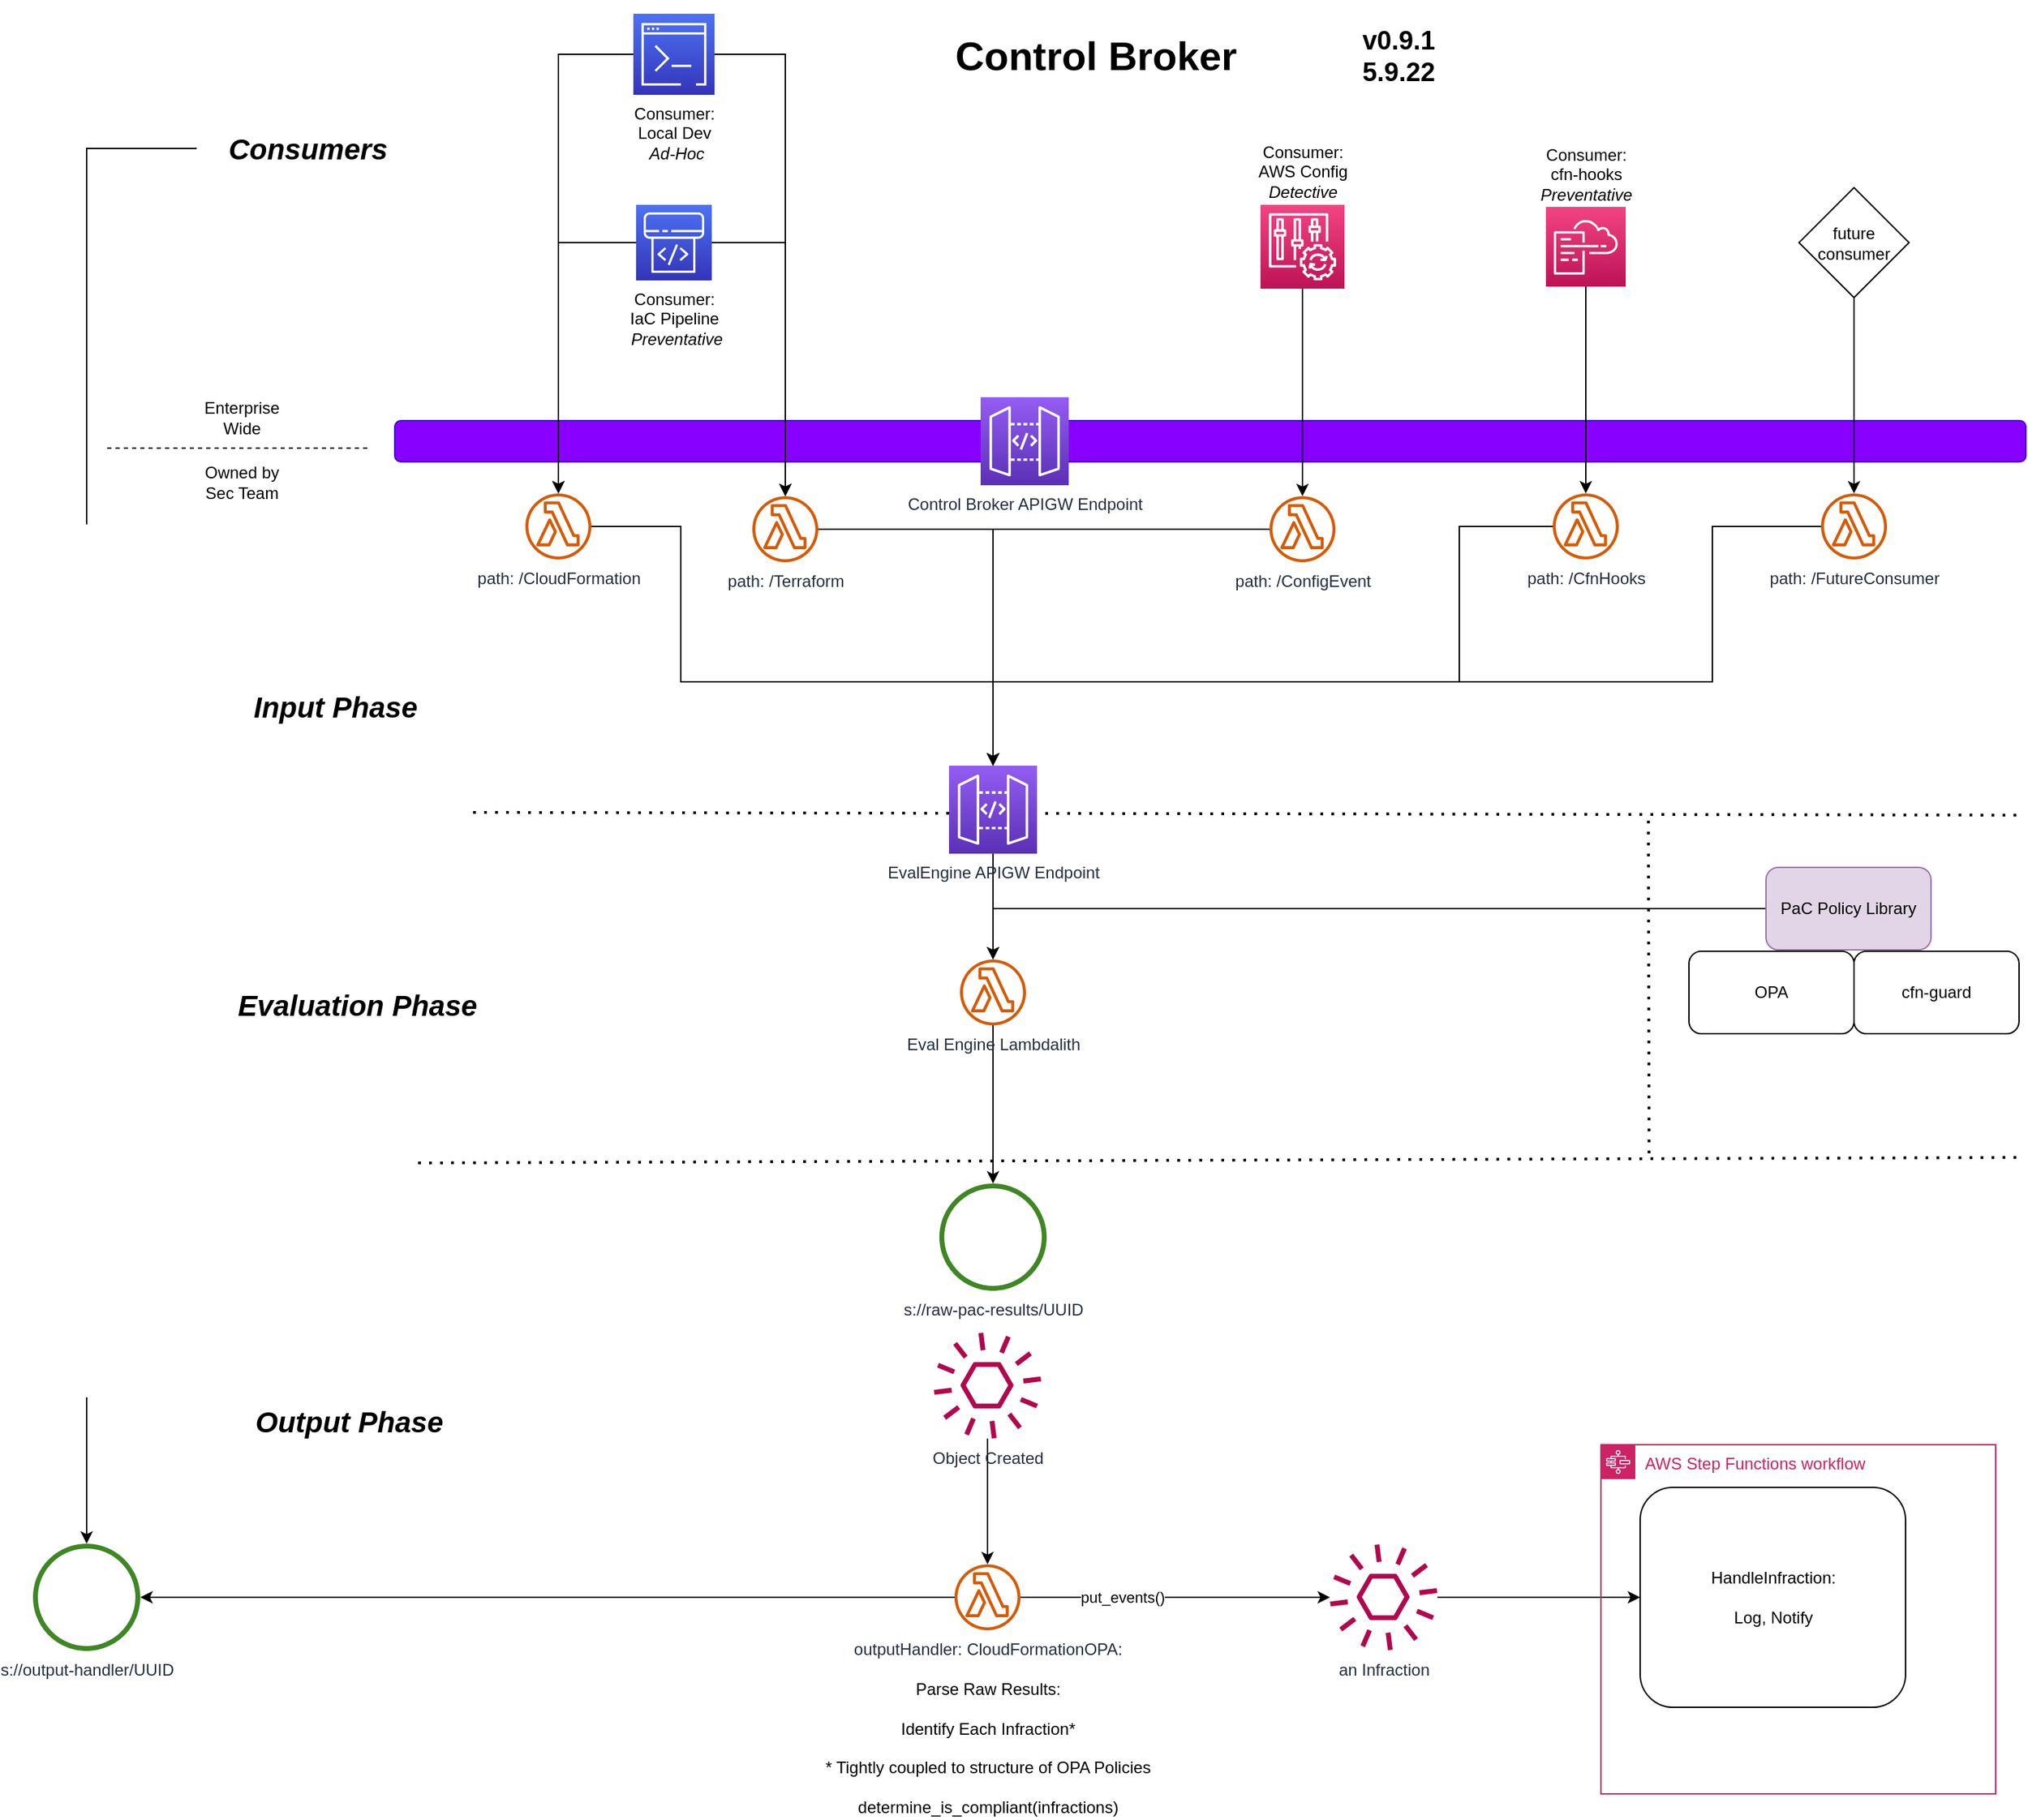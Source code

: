 <mxfile version="18.0.1" type="device"><diagram id="O6_g6rfeyY3l5yGmUPyJ" name="Page-1"><mxGraphModel dx="277" dy="-54" grid="0" gridSize="10" guides="1" tooltips="1" connect="1" arrows="1" fold="1" page="0" pageScale="1" pageWidth="850" pageHeight="1100" math="0" shadow="0"><root><mxCell id="0"/><mxCell id="1" parent="0"/><mxCell id="fZofBcq5oCz9Sc35H1Ui-1" value="" style="rounded=1;whiteSpace=wrap;html=1;fillColor=#8800FF;fontColor=#ffffff;strokeColor=#3700CC;" vertex="1" parent="1"><mxGeometry x="2929" y="2082" width="1186" height="30" as="geometry"/></mxCell><mxCell id="byVDY29nQZF4VSURBHe3-16" value="" style="endArrow=none;dashed=1;html=1;dashPattern=1 3;strokeWidth=2;rounded=0;" parent="1" edge="1"><mxGeometry width="50" height="50" relative="1" as="geometry"><mxPoint x="2946" y="2622" as="sourcePoint"/><mxPoint x="4113" y="2618" as="targetPoint"/></mxGeometry></mxCell><mxCell id="byVDY29nQZF4VSURBHe3-17" value="" style="endArrow=none;dashed=1;html=1;dashPattern=1 3;strokeWidth=2;rounded=0;startArrow=none;" parent="1" edge="1"><mxGeometry width="50" height="50" relative="1" as="geometry"><mxPoint x="2986" y="2367" as="sourcePoint"/><mxPoint x="4113" y="2369" as="targetPoint"/></mxGeometry></mxCell><mxCell id="byVDY29nQZF4VSURBHe3-69" style="edgeStyle=orthogonalEdgeStyle;rounded=0;orthogonalLoop=1;jettySize=auto;html=1;fontSize=19;" parent="1" source="byVDY29nQZF4VSURBHe3-19" target="byVDY29nQZF4VSURBHe3-62" edge="1"><mxGeometry relative="1" as="geometry"/></mxCell><mxCell id="byVDY29nQZF4VSURBHe3-19" value="PaC Policy Library" style="rounded=1;whiteSpace=wrap;html=1;fillColor=#e1d5e7;strokeColor=#9673a6;" parent="1" vertex="1"><mxGeometry x="3926" y="2407" width="120" height="60" as="geometry"/></mxCell><mxCell id="Pe6eLcHGZdQqA4otXiGX-18" style="edgeStyle=orthogonalEdgeStyle;rounded=0;orthogonalLoop=1;jettySize=auto;html=1;fontSize=21;exitX=0;exitY=0.5;exitDx=0;exitDy=0;" parent="1" source="LnTNzpP2XTJ122wjodGH-1" edge="1" target="bNEK6T78voPbk1FEEOTQ-4"><mxGeometry relative="1" as="geometry"><mxPoint x="2701.5" y="3180" as="targetPoint"/></mxGeometry></mxCell><mxCell id="byVDY29nQZF4VSURBHe3-29" value="Control Broker APIGW Endpoint" style="sketch=0;points=[[0,0,0],[0.25,0,0],[0.5,0,0],[0.75,0,0],[1,0,0],[0,1,0],[0.25,1,0],[0.5,1,0],[0.75,1,0],[1,1,0],[0,0.25,0],[0,0.5,0],[0,0.75,0],[1,0.25,0],[1,0.5,0],[1,0.75,0]];outlineConnect=0;fontColor=#232F3E;gradientColor=#945DF2;gradientDirection=north;fillColor=#5A30B5;strokeColor=#ffffff;dashed=0;verticalLabelPosition=bottom;verticalAlign=top;align=center;html=1;fontSize=12;fontStyle=0;aspect=fixed;shape=mxgraph.aws4.resourceIcon;resIcon=mxgraph.aws4.api_gateway;" parent="1" vertex="1"><mxGeometry x="3355" y="2065" width="64" height="64" as="geometry"/></mxCell><mxCell id="fZofBcq5oCz9Sc35H1Ui-14" style="edgeStyle=orthogonalEdgeStyle;rounded=0;orthogonalLoop=1;jettySize=auto;html=1;" edge="1" parent="1" source="byVDY29nQZF4VSURBHe3-32" target="byVDY29nQZF4VSURBHe3-59"><mxGeometry relative="1" as="geometry"><Array as="points"><mxPoint x="3137" y="2159"/><mxPoint x="3137" y="2272"/><mxPoint x="3364" y="2272"/></Array></mxGeometry></mxCell><mxCell id="byVDY29nQZF4VSURBHe3-32" value="path: /CloudFormation" style="sketch=0;outlineConnect=0;fontColor=#232F3E;gradientColor=none;fillColor=#D45B07;strokeColor=none;dashed=0;verticalLabelPosition=bottom;verticalAlign=top;align=center;html=1;fontSize=12;fontStyle=0;aspect=fixed;pointerEvents=1;shape=mxgraph.aws4.lambda_function;" parent="1" vertex="1"><mxGeometry x="3024" y="2135" width="48" height="48" as="geometry"/></mxCell><mxCell id="fZofBcq5oCz9Sc35H1Ui-16" style="edgeStyle=orthogonalEdgeStyle;rounded=0;orthogonalLoop=1;jettySize=auto;html=1;" edge="1" parent="1" source="byVDY29nQZF4VSURBHe3-34" target="byVDY29nQZF4VSURBHe3-59"><mxGeometry relative="1" as="geometry"/></mxCell><mxCell id="byVDY29nQZF4VSURBHe3-34" value="path: /ConfigEvent" style="sketch=0;outlineConnect=0;fontColor=#232F3E;gradientColor=none;fillColor=#D45B07;strokeColor=none;dashed=0;verticalLabelPosition=bottom;verticalAlign=top;align=center;html=1;fontSize=12;fontStyle=0;aspect=fixed;pointerEvents=1;shape=mxgraph.aws4.lambda_function;" parent="1" vertex="1"><mxGeometry x="3565" y="2137" width="48" height="48" as="geometry"/></mxCell><mxCell id="fZofBcq5oCz9Sc35H1Ui-15" style="edgeStyle=orthogonalEdgeStyle;rounded=0;orthogonalLoop=1;jettySize=auto;html=1;" edge="1" parent="1" source="byVDY29nQZF4VSURBHe3-37" target="byVDY29nQZF4VSURBHe3-59"><mxGeometry relative="1" as="geometry"/></mxCell><mxCell id="byVDY29nQZF4VSURBHe3-37" value="path: /Terraform" style="sketch=0;outlineConnect=0;fontColor=#232F3E;gradientColor=none;fillColor=#D45B07;strokeColor=none;dashed=0;verticalLabelPosition=bottom;verticalAlign=top;align=center;html=1;fontSize=12;fontStyle=0;aspect=fixed;pointerEvents=1;shape=mxgraph.aws4.lambda_function;" parent="1" vertex="1"><mxGeometry x="3189" y="2137" width="48" height="48" as="geometry"/></mxCell><mxCell id="byVDY29nQZF4VSURBHe3-46" value="" style="endArrow=none;dashed=1;html=1;rounded=0;" parent="1" edge="1"><mxGeometry width="50" height="50" relative="1" as="geometry"><mxPoint x="2909" y="2102" as="sourcePoint"/><mxPoint x="2718" y="2102" as="targetPoint"/></mxGeometry></mxCell><mxCell id="byVDY29nQZF4VSURBHe3-47" value="Enterprise Wide" style="text;html=1;strokeColor=none;fillColor=none;align=center;verticalAlign=middle;whiteSpace=wrap;rounded=0;" parent="1" vertex="1"><mxGeometry x="2788" y="2065" width="60" height="30" as="geometry"/></mxCell><mxCell id="byVDY29nQZF4VSURBHe3-48" value="Owned by Sec Team" style="text;html=1;strokeColor=none;fillColor=none;align=center;verticalAlign=middle;whiteSpace=wrap;rounded=0;" parent="1" vertex="1"><mxGeometry x="2788" y="2112" width="60" height="30" as="geometry"/></mxCell><mxCell id="byVDY29nQZF4VSURBHe3-49" value="OPA" style="rounded=1;whiteSpace=wrap;html=1;" parent="1" vertex="1"><mxGeometry x="3870" y="2468" width="120" height="60" as="geometry"/></mxCell><mxCell id="byVDY29nQZF4VSURBHe3-50" value="cfn-guard" style="rounded=1;whiteSpace=wrap;html=1;" parent="1" vertex="1"><mxGeometry x="3990" y="2468" width="120" height="60" as="geometry"/></mxCell><mxCell id="byVDY29nQZF4VSURBHe3-58" value="v0.9.1&lt;br style=&quot;font-size: 19px&quot;&gt;5.9.22" style="text;html=1;strokeColor=none;fillColor=none;align=center;verticalAlign=middle;whiteSpace=wrap;rounded=0;fontSize=19;fontStyle=1" parent="1" vertex="1"><mxGeometry x="3549" y="1776" width="220" height="82" as="geometry"/></mxCell><mxCell id="byVDY29nQZF4VSURBHe3-63" style="edgeStyle=orthogonalEdgeStyle;rounded=0;orthogonalLoop=1;jettySize=auto;html=1;fontSize=19;" parent="1" source="byVDY29nQZF4VSURBHe3-59" target="byVDY29nQZF4VSURBHe3-62" edge="1"><mxGeometry relative="1" as="geometry"/></mxCell><mxCell id="byVDY29nQZF4VSURBHe3-59" value="EvalEngine APIGW Endpoint" style="sketch=0;points=[[0,0,0],[0.25,0,0],[0.5,0,0],[0.75,0,0],[1,0,0],[0,1,0],[0.25,1,0],[0.5,1,0],[0.75,1,0],[1,1,0],[0,0.25,0],[0,0.5,0],[0,0.75,0],[1,0.25,0],[1,0.5,0],[1,0.75,0]];outlineConnect=0;fontColor=#232F3E;gradientColor=#945DF2;gradientDirection=north;fillColor=#5A30B5;strokeColor=#ffffff;dashed=0;verticalLabelPosition=bottom;verticalAlign=top;align=center;html=1;fontSize=12;fontStyle=0;aspect=fixed;shape=mxgraph.aws4.resourceIcon;resIcon=mxgraph.aws4.api_gateway;" parent="1" vertex="1"><mxGeometry x="3332" y="2333" width="64" height="64" as="geometry"/></mxCell><mxCell id="Pe6eLcHGZdQqA4otXiGX-4" style="edgeStyle=orthogonalEdgeStyle;rounded=0;orthogonalLoop=1;jettySize=auto;html=1;" parent="1" source="byVDY29nQZF4VSURBHe3-62" target="Pe6eLcHGZdQqA4otXiGX-3" edge="1"><mxGeometry relative="1" as="geometry"/></mxCell><mxCell id="byVDY29nQZF4VSURBHe3-62" value="Eval Engine Lambdalith" style="sketch=0;outlineConnect=0;fontColor=#232F3E;gradientColor=none;fillColor=#D45B07;strokeColor=none;dashed=0;verticalLabelPosition=bottom;verticalAlign=top;align=center;html=1;fontSize=12;fontStyle=0;aspect=fixed;pointerEvents=1;shape=mxgraph.aws4.lambda_function;" parent="1" vertex="1"><mxGeometry x="3340" y="2474" width="48" height="48" as="geometry"/></mxCell><mxCell id="fZofBcq5oCz9Sc35H1Ui-17" style="edgeStyle=orthogonalEdgeStyle;rounded=0;orthogonalLoop=1;jettySize=auto;html=1;" edge="1" parent="1" source="ki6wqRR0jORyxwZCw4FG-1" target="byVDY29nQZF4VSURBHe3-59"><mxGeometry relative="1" as="geometry"><Array as="points"><mxPoint x="3703" y="2159"/><mxPoint x="3703" y="2272"/><mxPoint x="3364" y="2272"/></Array></mxGeometry></mxCell><mxCell id="ki6wqRR0jORyxwZCw4FG-1" value="path: /CfnHooks" style="sketch=0;outlineConnect=0;fontColor=#232F3E;gradientColor=none;fillColor=#D45B07;strokeColor=none;dashed=0;verticalLabelPosition=bottom;verticalAlign=top;align=center;html=1;fontSize=12;fontStyle=0;aspect=fixed;pointerEvents=1;shape=mxgraph.aws4.lambda_function;" parent="1" vertex="1"><mxGeometry x="3771" y="2135" width="48" height="48" as="geometry"/></mxCell><mxCell id="Pe6eLcHGZdQqA4otXiGX-1" value="" style="endArrow=none;dashed=1;html=1;dashPattern=1 3;strokeWidth=2;rounded=0;" parent="1" edge="1"><mxGeometry width="50" height="50" relative="1" as="geometry"><mxPoint x="3840.5" y="2373" as="sourcePoint"/><mxPoint x="3841" y="2620" as="targetPoint"/></mxGeometry></mxCell><mxCell id="Pe6eLcHGZdQqA4otXiGX-3" value="s://raw-pac-results/UUID" style="sketch=0;outlineConnect=0;fontColor=#232F3E;gradientColor=none;fillColor=#3F8624;strokeColor=none;dashed=0;verticalLabelPosition=bottom;verticalAlign=top;align=center;html=1;fontSize=12;fontStyle=0;aspect=fixed;pointerEvents=1;shape=mxgraph.aws4.object;" parent="1" vertex="1"><mxGeometry x="3325" y="2637" width="78" height="78" as="geometry"/></mxCell><mxCell id="Pe6eLcHGZdQqA4otXiGX-7" value="HandleInfraction:&lt;br&gt;&lt;br&gt;Log, Notify" style="rounded=1;whiteSpace=wrap;html=1;" parent="1" vertex="1"><mxGeometry x="3834.5" y="2858" width="193" height="160" as="geometry"/></mxCell><mxCell id="Pe6eLcHGZdQqA4otXiGX-17" style="edgeStyle=orthogonalEdgeStyle;rounded=0;orthogonalLoop=1;jettySize=auto;html=1;fontSize=21;" parent="1" source="Pe6eLcHGZdQqA4otXiGX-9" target="Pe6eLcHGZdQqA4otXiGX-7" edge="1"><mxGeometry relative="1" as="geometry"/></mxCell><mxCell id="Pe6eLcHGZdQqA4otXiGX-9" value="an Infraction" style="sketch=0;outlineConnect=0;fontColor=#232F3E;gradientColor=none;fillColor=#B0084D;strokeColor=none;dashed=0;verticalLabelPosition=bottom;verticalAlign=top;align=center;html=1;fontSize=12;fontStyle=0;aspect=fixed;pointerEvents=1;shape=mxgraph.aws4.event;" parent="1" vertex="1"><mxGeometry x="3609" y="2899" width="78" height="78" as="geometry"/></mxCell><mxCell id="Pe6eLcHGZdQqA4otXiGX-22" style="edgeStyle=orthogonalEdgeStyle;rounded=0;orthogonalLoop=1;jettySize=auto;html=1;fontSize=21;" parent="1" source="Pe6eLcHGZdQqA4otXiGX-10" target="Pe6eLcHGZdQqA4otXiGX-9" edge="1"><mxGeometry relative="1" as="geometry"/></mxCell><mxCell id="bNEK6T78voPbk1FEEOTQ-2" value="put_events()" style="edgeLabel;html=1;align=center;verticalAlign=middle;resizable=0;points=[];" parent="Pe6eLcHGZdQqA4otXiGX-22" vertex="1" connectable="0"><mxGeometry x="-0.342" relative="1" as="geometry"><mxPoint as="offset"/></mxGeometry></mxCell><mxCell id="bNEK6T78voPbk1FEEOTQ-5" style="edgeStyle=orthogonalEdgeStyle;rounded=0;orthogonalLoop=1;jettySize=auto;html=1;" parent="1" source="Pe6eLcHGZdQqA4otXiGX-10" target="bNEK6T78voPbk1FEEOTQ-4" edge="1"><mxGeometry relative="1" as="geometry"/></mxCell><mxCell id="Pe6eLcHGZdQqA4otXiGX-10" value="outputHandler: CloudFormationOPA:&lt;br&gt;&lt;br&gt;&lt;span style=&quot;color: rgb(0, 0, 0);&quot;&gt;Parse Raw Results:&lt;/span&gt;&lt;br style=&quot;color: rgb(0, 0, 0);&quot;&gt;&lt;br style=&quot;color: rgb(0, 0, 0);&quot;&gt;&lt;span style=&quot;color: rgb(0, 0, 0);&quot;&gt;Identify Each Infraction*&lt;/span&gt;&lt;br style=&quot;color: rgb(0, 0, 0);&quot;&gt;&lt;br style=&quot;color: rgb(0, 0, 0);&quot;&gt;&lt;span style=&quot;color: rgb(0, 0, 0);&quot;&gt;* Tightly coupled to structure of OPA Policies&lt;br&gt;&lt;br&gt;&lt;/span&gt;&lt;span style=&quot;color: rgb(0, 0, 0);&quot;&gt;determine_is_compliant(infractions)&lt;/span&gt;&lt;span style=&quot;color: rgb(0, 0, 0);&quot;&gt;&lt;br&gt;&lt;/span&gt;" style="sketch=0;outlineConnect=0;fontColor=#232F3E;gradientColor=none;fillColor=#D45B07;strokeColor=none;dashed=0;verticalLabelPosition=bottom;verticalAlign=top;align=center;html=1;fontSize=12;fontStyle=0;aspect=fixed;pointerEvents=1;shape=mxgraph.aws4.lambda_function;" parent="1" vertex="1"><mxGeometry x="3336" y="2914" width="48" height="48" as="geometry"/></mxCell><mxCell id="Pe6eLcHGZdQqA4otXiGX-11" value="Input Phase" style="text;html=1;strokeColor=none;fillColor=none;align=center;verticalAlign=middle;whiteSpace=wrap;rounded=0;fontSize=21;fontStyle=3" parent="1" vertex="1"><mxGeometry x="2805" y="2277" width="162" height="26" as="geometry"/></mxCell><mxCell id="Pe6eLcHGZdQqA4otXiGX-12" value="Evaluation Phase" style="text;html=1;strokeColor=none;fillColor=none;align=center;verticalAlign=middle;whiteSpace=wrap;rounded=0;fontSize=21;fontStyle=3" parent="1" vertex="1"><mxGeometry x="2801" y="2494" width="202" height="26" as="geometry"/></mxCell><mxCell id="Pe6eLcHGZdQqA4otXiGX-13" value="Output Phase" style="text;html=1;strokeColor=none;fillColor=none;align=center;verticalAlign=middle;whiteSpace=wrap;rounded=0;fontSize=21;fontStyle=3" parent="1" vertex="1"><mxGeometry x="2795" y="2797" width="202" height="26" as="geometry"/></mxCell><mxCell id="fZofBcq5oCz9Sc35H1Ui-3" style="edgeStyle=orthogonalEdgeStyle;rounded=0;orthogonalLoop=1;jettySize=auto;html=1;" edge="1" parent="1" source="Pe6eLcHGZdQqA4otXiGX-24" target="byVDY29nQZF4VSURBHe3-37"><mxGeometry relative="1" as="geometry"/></mxCell><mxCell id="fZofBcq5oCz9Sc35H1Ui-4" style="edgeStyle=orthogonalEdgeStyle;rounded=0;orthogonalLoop=1;jettySize=auto;html=1;" edge="1" parent="1" source="Pe6eLcHGZdQqA4otXiGX-24" target="byVDY29nQZF4VSURBHe3-32"><mxGeometry relative="1" as="geometry"/></mxCell><mxCell id="Pe6eLcHGZdQqA4otXiGX-24" value="&lt;span style=&quot;color: rgb(0, 0, 0);&quot;&gt;Consumer:&lt;br&gt;IaC Pipeline&lt;br&gt;&amp;nbsp;&lt;i&gt;Preventative&lt;/i&gt;&lt;/span&gt;" style="sketch=0;points=[[0,0,0],[0.25,0,0],[0.5,0,0],[0.75,0,0],[1,0,0],[0,1,0],[0.25,1,0],[0.5,1,0],[0.75,1,0],[1,1,0],[0,0.25,0],[0,0.5,0],[0,0.75,0],[1,0.25,0],[1,0.5,0],[1,0.75,0]];outlineConnect=0;fontColor=#232F3E;gradientColor=#4D72F3;gradientDirection=north;fillColor=#3334B9;strokeColor=#ffffff;dashed=0;verticalLabelPosition=bottom;verticalAlign=top;align=center;html=1;fontSize=12;fontStyle=0;aspect=fixed;shape=mxgraph.aws4.resourceIcon;resIcon=mxgraph.aws4.codepipeline;" parent="1" vertex="1"><mxGeometry x="3104.5" y="1925" width="55" height="55" as="geometry"/></mxCell><mxCell id="fZofBcq5oCz9Sc35H1Ui-5" style="edgeStyle=orthogonalEdgeStyle;rounded=0;orthogonalLoop=1;jettySize=auto;html=1;" edge="1" parent="1" source="Pe6eLcHGZdQqA4otXiGX-25" target="byVDY29nQZF4VSURBHe3-37"><mxGeometry relative="1" as="geometry"/></mxCell><mxCell id="fZofBcq5oCz9Sc35H1Ui-6" style="edgeStyle=orthogonalEdgeStyle;rounded=0;orthogonalLoop=1;jettySize=auto;html=1;" edge="1" parent="1" source="Pe6eLcHGZdQqA4otXiGX-25" target="byVDY29nQZF4VSURBHe3-32"><mxGeometry relative="1" as="geometry"/></mxCell><mxCell id="Pe6eLcHGZdQqA4otXiGX-25" value="&lt;span style=&quot;color: rgb(0, 0, 0);&quot;&gt;Consumer:&lt;/span&gt;&lt;br style=&quot;color: rgb(0, 0, 0);&quot;&gt;&lt;font color=&quot;#000000&quot;&gt;Local Dev&lt;/font&gt;&lt;br style=&quot;color: rgb(0, 0, 0);&quot;&gt;&lt;span style=&quot;color: rgb(0, 0, 0);&quot;&gt;&amp;nbsp;&lt;i&gt;Ad-Hoc&lt;/i&gt;&lt;/span&gt;" style="sketch=0;points=[[0,0,0],[0.25,0,0],[0.5,0,0],[0.75,0,0],[1,0,0],[0,1,0],[0.25,1,0],[0.5,1,0],[0.75,1,0],[1,1,0],[0,0.25,0],[0,0.5,0],[0,0.75,0],[1,0.25,0],[1,0.5,0],[1,0.75,0]];outlineConnect=0;fontColor=#232F3E;gradientColor=#4D72F3;gradientDirection=north;fillColor=#3334B9;strokeColor=#ffffff;dashed=0;verticalLabelPosition=bottom;verticalAlign=top;align=center;html=1;fontSize=12;fontStyle=0;aspect=fixed;shape=mxgraph.aws4.resourceIcon;resIcon=mxgraph.aws4.command_line_interface;" parent="1" vertex="1"><mxGeometry x="3102.5" y="1786" width="59" height="59" as="geometry"/></mxCell><mxCell id="fZofBcq5oCz9Sc35H1Ui-7" style="edgeStyle=orthogonalEdgeStyle;rounded=0;orthogonalLoop=1;jettySize=auto;html=1;" edge="1" parent="1" source="Pe6eLcHGZdQqA4otXiGX-27" target="byVDY29nQZF4VSURBHe3-34"><mxGeometry relative="1" as="geometry"/></mxCell><mxCell id="Pe6eLcHGZdQqA4otXiGX-27" value="&lt;span style=&quot;color: rgb(0, 0, 0);&quot;&gt;Consumer:&lt;br&gt;AWS Config&lt;br&gt;&lt;i&gt;Detective&lt;/i&gt;&lt;/span&gt;" style="sketch=0;points=[[0,0,0],[0.25,0,0],[0.5,0,0],[0.75,0,0],[1,0,0],[0,1,0],[0.25,1,0],[0.5,1,0],[0.75,1,0],[1,1,0],[0,0.25,0],[0,0.5,0],[0,0.75,0],[1,0.25,0],[1,0.5,0],[1,0.75,0]];points=[[0,0,0],[0.25,0,0],[0.5,0,0],[0.75,0,0],[1,0,0],[0,1,0],[0.25,1,0],[0.5,1,0],[0.75,1,0],[1,1,0],[0,0.25,0],[0,0.5,0],[0,0.75,0],[1,0.25,0],[1,0.5,0],[1,0.75,0]];outlineConnect=0;fontColor=#232F3E;gradientColor=#F34482;gradientDirection=north;fillColor=#BC1356;strokeColor=#ffffff;dashed=0;verticalLabelPosition=top;verticalAlign=bottom;align=center;html=1;fontSize=12;fontStyle=0;aspect=fixed;shape=mxgraph.aws4.resourceIcon;resIcon=mxgraph.aws4.config;labelPosition=center;" parent="1" vertex="1"><mxGeometry x="3558.5" y="1925" width="61" height="61" as="geometry"/></mxCell><mxCell id="fZofBcq5oCz9Sc35H1Ui-8" style="edgeStyle=orthogonalEdgeStyle;rounded=0;orthogonalLoop=1;jettySize=auto;html=1;" edge="1" parent="1" source="Pe6eLcHGZdQqA4otXiGX-28" target="ki6wqRR0jORyxwZCw4FG-1"><mxGeometry relative="1" as="geometry"/></mxCell><mxCell id="Pe6eLcHGZdQqA4otXiGX-28" value="&lt;span style=&quot;color: rgb(0, 0, 0);&quot;&gt;Consumer:&lt;br&gt;cfn-hooks&lt;br&gt;&lt;i&gt;Preventative&lt;/i&gt;&lt;/span&gt;" style="sketch=0;points=[[0,0,0],[0.25,0,0],[0.5,0,0],[0.75,0,0],[1,0,0],[0,1,0],[0.25,1,0],[0.5,1,0],[0.75,1,0],[1,1,0],[0,0.25,0],[0,0.5,0],[0,0.75,0],[1,0.25,0],[1,0.5,0],[1,0.75,0]];points=[[0,0,0],[0.25,0,0],[0.5,0,0],[0.75,0,0],[1,0,0],[0,1,0],[0.25,1,0],[0.5,1,0],[0.75,1,0],[1,1,0],[0,0.25,0],[0,0.5,0],[0,0.75,0],[1,0.25,0],[1,0.5,0],[1,0.75,0]];outlineConnect=0;fontColor=#232F3E;gradientColor=#F34482;gradientDirection=north;fillColor=#BC1356;strokeColor=#ffffff;dashed=0;verticalLabelPosition=top;verticalAlign=bottom;align=center;html=1;fontSize=12;fontStyle=0;aspect=fixed;shape=mxgraph.aws4.resourceIcon;resIcon=mxgraph.aws4.cloudformation;labelPosition=center;" parent="1" vertex="1"><mxGeometry x="3766" y="1926.5" width="58" height="58" as="geometry"/></mxCell><mxCell id="Pe6eLcHGZdQqA4otXiGX-29" value="&lt;font style=&quot;font-size: 29px;&quot;&gt;Control Broker&lt;/font&gt;" style="text;html=1;strokeColor=none;fillColor=none;align=center;verticalAlign=middle;whiteSpace=wrap;rounded=0;fontSize=19;fontStyle=1" parent="1" vertex="1"><mxGeometry x="3329" y="1776" width="220" height="82" as="geometry"/></mxCell><mxCell id="LnTNzpP2XTJ122wjodGH-1" value="Consumers" style="text;html=1;strokeColor=none;fillColor=none;align=center;verticalAlign=middle;whiteSpace=wrap;rounded=0;fontSize=21;fontStyle=3" parent="1" vertex="1"><mxGeometry x="2785" y="1871" width="162" height="26" as="geometry"/></mxCell><mxCell id="LnTNzpP2XTJ122wjodGH-2" value="AWS Step Functions workflow" style="points=[[0,0],[0.25,0],[0.5,0],[0.75,0],[1,0],[1,0.25],[1,0.5],[1,0.75],[1,1],[0.75,1],[0.5,1],[0.25,1],[0,1],[0,0.75],[0,0.5],[0,0.25]];outlineConnect=0;gradientColor=none;html=1;whiteSpace=wrap;fontSize=12;fontStyle=0;container=1;pointerEvents=0;collapsible=0;recursiveResize=0;shape=mxgraph.aws4.group;grIcon=mxgraph.aws4.group_aws_step_functions_workflow;strokeColor=#CD2264;fillColor=none;verticalAlign=top;align=left;spacingLeft=30;fontColor=#CD2264;dashed=0;" parent="1" vertex="1"><mxGeometry x="3806" y="2827" width="287" height="254" as="geometry"/></mxCell><mxCell id="bNEK6T78voPbk1FEEOTQ-3" style="edgeStyle=orthogonalEdgeStyle;rounded=0;orthogonalLoop=1;jettySize=auto;html=1;" parent="1" source="bNEK6T78voPbk1FEEOTQ-1" target="Pe6eLcHGZdQqA4otXiGX-10" edge="1"><mxGeometry relative="1" as="geometry"/></mxCell><mxCell id="bNEK6T78voPbk1FEEOTQ-1" value="Object Created" style="sketch=0;outlineConnect=0;fontColor=#232F3E;gradientColor=none;fillColor=#B0084D;strokeColor=none;dashed=0;verticalLabelPosition=bottom;verticalAlign=top;align=center;html=1;fontSize=12;fontStyle=0;aspect=fixed;pointerEvents=1;shape=mxgraph.aws4.event;" parent="1" vertex="1"><mxGeometry x="3321" y="2745" width="78" height="78" as="geometry"/></mxCell><mxCell id="bNEK6T78voPbk1FEEOTQ-4" value="s://output-handler/UUID" style="sketch=0;outlineConnect=0;fontColor=#232F3E;gradientColor=none;fillColor=#3F8624;strokeColor=none;dashed=0;verticalLabelPosition=bottom;verticalAlign=top;align=center;html=1;fontSize=12;fontStyle=0;aspect=fixed;pointerEvents=1;shape=mxgraph.aws4.object;" parent="1" vertex="1"><mxGeometry x="2666" y="2899" width="78" height="78" as="geometry"/></mxCell><mxCell id="fZofBcq5oCz9Sc35H1Ui-13" style="edgeStyle=orthogonalEdgeStyle;rounded=0;orthogonalLoop=1;jettySize=auto;html=1;" edge="1" parent="1" source="fZofBcq5oCz9Sc35H1Ui-9" target="fZofBcq5oCz9Sc35H1Ui-12"><mxGeometry relative="1" as="geometry"/></mxCell><mxCell id="fZofBcq5oCz9Sc35H1Ui-9" value="future&lt;br&gt;consumer" style="rhombus;whiteSpace=wrap;html=1;" vertex="1" parent="1"><mxGeometry x="3950" y="1912.5" width="80" height="80" as="geometry"/></mxCell><mxCell id="fZofBcq5oCz9Sc35H1Ui-18" style="edgeStyle=orthogonalEdgeStyle;rounded=0;orthogonalLoop=1;jettySize=auto;html=1;" edge="1" parent="1" source="fZofBcq5oCz9Sc35H1Ui-12" target="byVDY29nQZF4VSURBHe3-59"><mxGeometry relative="1" as="geometry"><Array as="points"><mxPoint x="3887" y="2159"/><mxPoint x="3887" y="2272"/><mxPoint x="3364" y="2272"/></Array></mxGeometry></mxCell><mxCell id="fZofBcq5oCz9Sc35H1Ui-12" value="path: /FutureConsumer" style="sketch=0;outlineConnect=0;fontColor=#232F3E;gradientColor=none;fillColor=#D45B07;strokeColor=none;dashed=0;verticalLabelPosition=bottom;verticalAlign=top;align=center;html=1;fontSize=12;fontStyle=0;aspect=fixed;pointerEvents=1;shape=mxgraph.aws4.lambda_function;" vertex="1" parent="1"><mxGeometry x="3966" y="2135" width="48" height="48" as="geometry"/></mxCell></root></mxGraphModel></diagram></mxfile>
